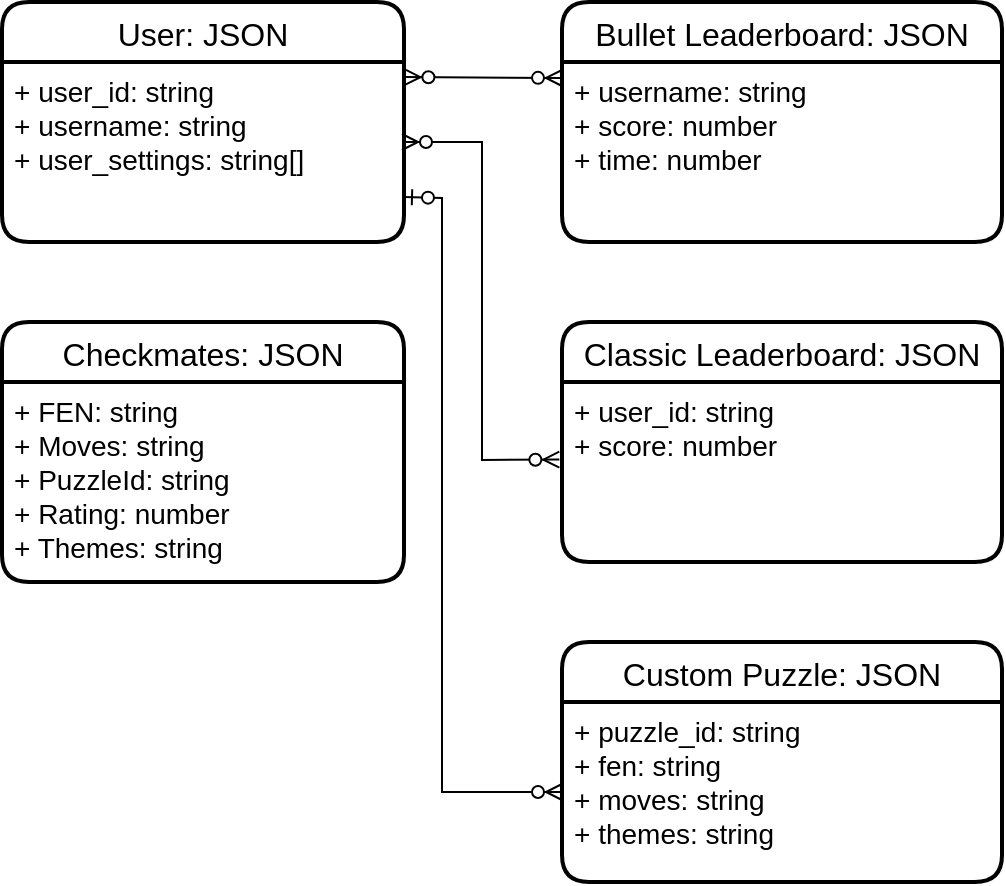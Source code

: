 <mxfile version="20.3.0" type="device"><diagram id="R2lEEEUBdFMjLlhIrx00" name="Page-1"><mxGraphModel dx="890" dy="857" grid="1" gridSize="10" guides="1" tooltips="1" connect="1" arrows="1" fold="1" page="1" pageScale="1" pageWidth="1100" pageHeight="1700" math="0" shadow="0" extFonts="Permanent Marker^https://fonts.googleapis.com/css?family=Permanent+Marker"><root><mxCell id="0"/><mxCell id="1" parent="0"/><mxCell id="6R0vGIKDrxl8fBh4y2tq-8" value="Checkmates: JSON" style="swimlane;childLayout=stackLayout;horizontal=1;startSize=30;horizontalStack=0;rounded=1;fontSize=16;fontStyle=0;strokeWidth=2;resizeParent=0;resizeLast=1;shadow=0;dashed=0;align=center;" vertex="1" parent="1"><mxGeometry x="400" y="360" width="201" height="130" as="geometry"/></mxCell><mxCell id="6R0vGIKDrxl8fBh4y2tq-9" value="+ FEN: string&#10;+ Moves: string&#10;+ PuzzleId: string&#10;+ Rating: number&#10;+ Themes: string" style="align=left;strokeColor=none;fillColor=none;spacingLeft=4;fontSize=14;verticalAlign=top;resizable=0;rotatable=0;part=1;" vertex="1" parent="6R0vGIKDrxl8fBh4y2tq-8"><mxGeometry y="30" width="201" height="100" as="geometry"/></mxCell><mxCell id="6R0vGIKDrxl8fBh4y2tq-66" value="User: JSON" style="swimlane;childLayout=stackLayout;horizontal=1;startSize=30;horizontalStack=0;rounded=1;fontSize=16;fontStyle=0;strokeWidth=2;resizeParent=0;resizeLast=1;shadow=0;dashed=0;align=center;" vertex="1" parent="1"><mxGeometry x="400" y="200" width="201" height="120" as="geometry"/></mxCell><mxCell id="6R0vGIKDrxl8fBh4y2tq-67" value="+ user_id: string&#10;+ username: string&#10;+ user_settings: string[]" style="align=left;strokeColor=none;fillColor=none;spacingLeft=4;fontSize=14;verticalAlign=top;resizable=0;rotatable=0;part=1;" vertex="1" parent="6R0vGIKDrxl8fBh4y2tq-66"><mxGeometry y="30" width="201" height="90" as="geometry"/></mxCell><mxCell id="6R0vGIKDrxl8fBh4y2tq-73" value="Custom Puzzle: JSON" style="swimlane;childLayout=stackLayout;horizontal=1;startSize=30;horizontalStack=0;rounded=1;fontSize=16;fontStyle=0;strokeWidth=2;resizeParent=0;resizeLast=1;shadow=0;dashed=0;align=center;" vertex="1" parent="1"><mxGeometry x="680" y="520" width="220" height="120" as="geometry"/></mxCell><mxCell id="6R0vGIKDrxl8fBh4y2tq-74" value="+ puzzle_id: string&#10;+ fen: string&#10;+ moves: string&#10;+ themes: string" style="align=left;strokeColor=none;fillColor=none;spacingLeft=4;fontSize=14;verticalAlign=top;resizable=0;rotatable=0;part=1;" vertex="1" parent="6R0vGIKDrxl8fBh4y2tq-73"><mxGeometry y="30" width="220" height="90" as="geometry"/></mxCell><mxCell id="6R0vGIKDrxl8fBh4y2tq-75" value="Bullet Leaderboard: JSON" style="swimlane;childLayout=stackLayout;horizontal=1;startSize=30;horizontalStack=0;rounded=1;fontSize=16;fontStyle=0;strokeWidth=2;resizeParent=0;resizeLast=1;shadow=0;dashed=0;align=center;" vertex="1" parent="1"><mxGeometry x="680" y="200" width="220" height="120" as="geometry"/></mxCell><mxCell id="6R0vGIKDrxl8fBh4y2tq-76" value="+ username: string&#10;+ score: number&#10;+ time: number" style="align=left;strokeColor=none;fillColor=none;spacingLeft=4;fontSize=14;verticalAlign=top;resizable=0;rotatable=0;part=1;" vertex="1" parent="6R0vGIKDrxl8fBh4y2tq-75"><mxGeometry y="30" width="220" height="90" as="geometry"/></mxCell><mxCell id="6R0vGIKDrxl8fBh4y2tq-77" value="Classic Leaderboard: JSON" style="swimlane;childLayout=stackLayout;horizontal=1;startSize=30;horizontalStack=0;rounded=1;fontSize=16;fontStyle=0;strokeWidth=2;resizeParent=0;resizeLast=1;shadow=0;dashed=0;align=center;" vertex="1" parent="1"><mxGeometry x="680" y="360" width="220" height="120" as="geometry"/></mxCell><mxCell id="6R0vGIKDrxl8fBh4y2tq-78" value="+ user_id: string&#10;+ score: number" style="align=left;strokeColor=none;fillColor=none;spacingLeft=4;fontSize=14;verticalAlign=top;resizable=0;rotatable=0;part=1;" vertex="1" parent="6R0vGIKDrxl8fBh4y2tq-77"><mxGeometry y="30" width="220" height="90" as="geometry"/></mxCell><mxCell id="6R0vGIKDrxl8fBh4y2tq-81" value="" style="fontSize=12;html=1;startArrow=ERzeroToOne;endArrow=ERzeroToMany;rounded=0;labelBackgroundColor=default;strokeColor=default;fontFamily=Helvetica;fontColor=default;shape=connector;exitX=1;exitY=0.75;exitDx=0;exitDy=0;entryX=0;entryY=0.5;entryDx=0;entryDy=0;" edge="1" parent="1" source="6R0vGIKDrxl8fBh4y2tq-67" target="6R0vGIKDrxl8fBh4y2tq-74"><mxGeometry width="100" height="100" relative="1" as="geometry"><mxPoint x="400" y="250" as="sourcePoint"/><mxPoint x="360" y="360" as="targetPoint"/><Array as="points"><mxPoint x="620" y="298"/><mxPoint x="620" y="595"/></Array></mxGeometry></mxCell><mxCell id="6R0vGIKDrxl8fBh4y2tq-83" value="" style="fontSize=12;html=1;startArrow=ERzeroToMany;endArrow=ERzeroToMany;rounded=0;labelBackgroundColor=default;strokeColor=default;fontFamily=Helvetica;fontColor=default;shape=connector;exitX=1.001;exitY=0.084;exitDx=0;exitDy=0;exitPerimeter=0;" edge="1" parent="1" source="6R0vGIKDrxl8fBh4y2tq-67"><mxGeometry width="100" height="100" relative="1" as="geometry"><mxPoint x="570" y="550" as="sourcePoint"/><mxPoint x="680" y="238" as="targetPoint"/></mxGeometry></mxCell><mxCell id="6R0vGIKDrxl8fBh4y2tq-84" value="" style="fontSize=12;html=1;startArrow=ERzeroToMany;endArrow=ERzeroToMany;rounded=0;labelBackgroundColor=default;strokeColor=default;fontFamily=Helvetica;fontColor=default;shape=connector;entryX=-0.006;entryY=0.431;entryDx=0;entryDy=0;entryPerimeter=0;" edge="1" parent="1" target="6R0vGIKDrxl8fBh4y2tq-78"><mxGeometry width="100" height="100" relative="1" as="geometry"><mxPoint x="600" y="270" as="sourcePoint"/><mxPoint x="630" y="517.5" as="targetPoint"/><Array as="points"><mxPoint x="640" y="270"/><mxPoint x="640" y="429"/></Array></mxGeometry></mxCell></root></mxGraphModel></diagram></mxfile>